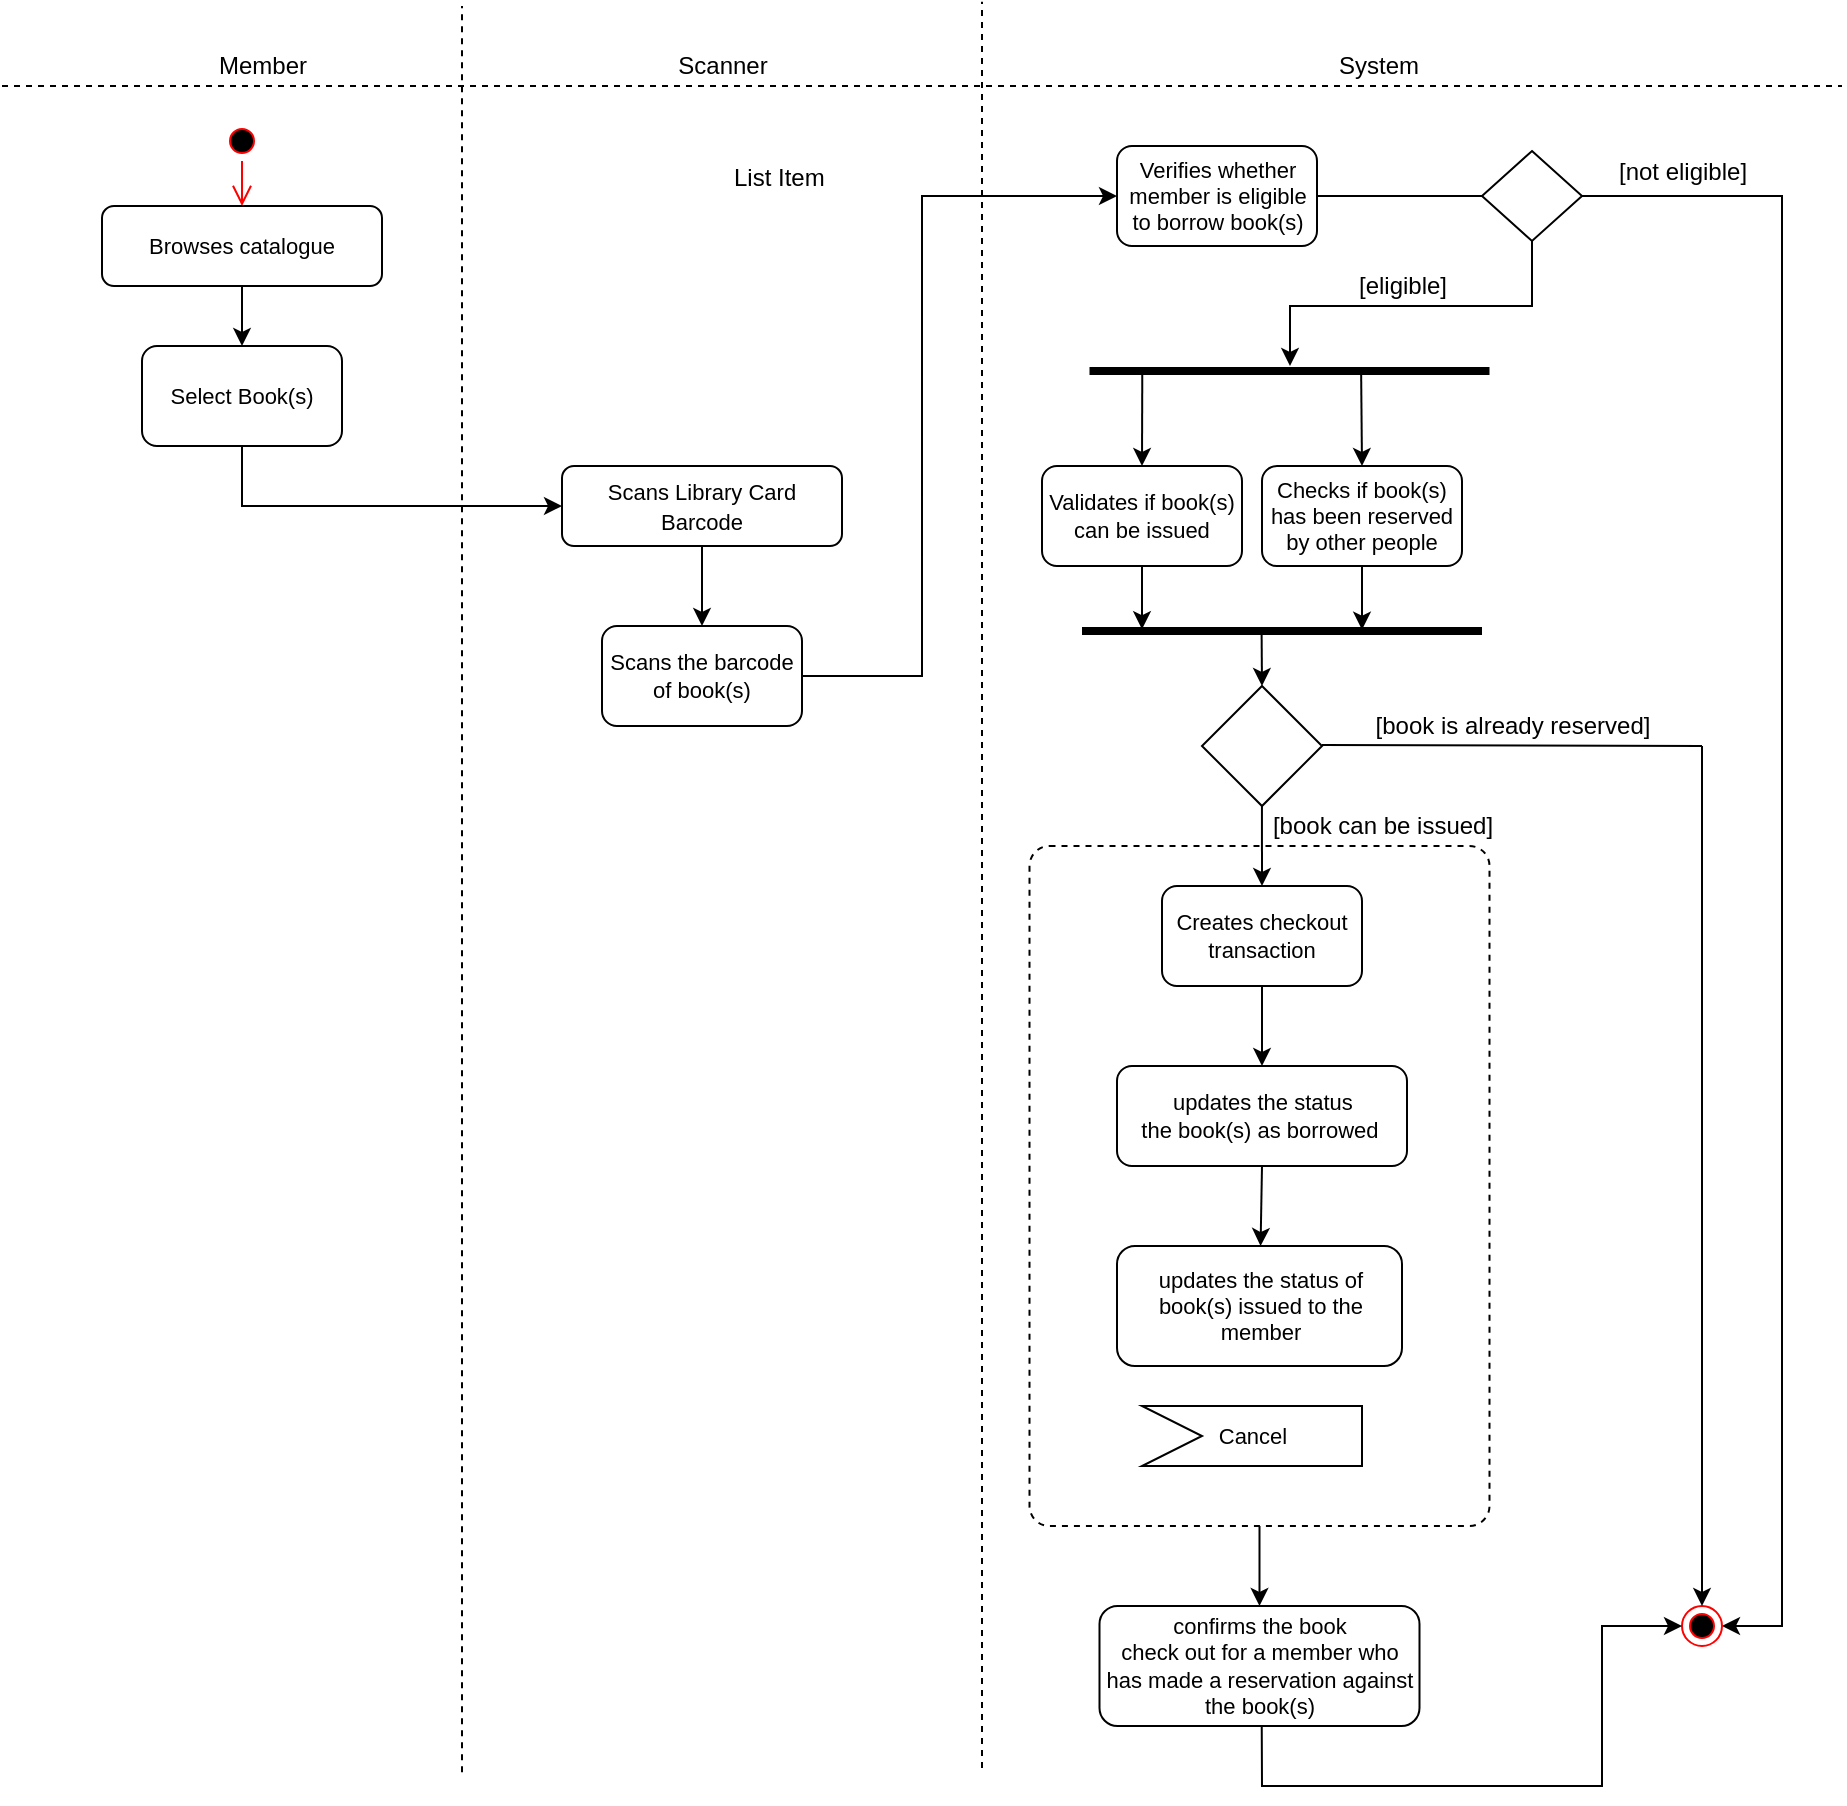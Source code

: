 <mxfile version="16.6.7" type="google"><diagram id="6FaCshzQJDbrKxGeZuJe" name="Page-1"><mxGraphModel dx="1893" dy="581" grid="1" gridSize="10" guides="1" tooltips="1" connect="1" arrows="1" fold="1" page="1" pageScale="1" pageWidth="850" pageHeight="1100" math="0" shadow="0"><root><mxCell id="0"/><mxCell id="1" parent="0"/><mxCell id="HUX32V__-FcAqJoen7F9-8" value="" style="endArrow=none;html=1;rounded=0;" parent="1" edge="1"><mxGeometry width="50" height="50" relative="1" as="geometry"><mxPoint x="390" y="190" as="sourcePoint"/><mxPoint x="390" y="190" as="targetPoint"/></mxGeometry></mxCell><mxCell id="DLc1QewgkedyBGsifPws-3" value="" style="endArrow=none;dashed=1;html=1;rounded=0;" parent="1" edge="1"><mxGeometry width="50" height="50" relative="1" as="geometry"><mxPoint x="410" y="911.053" as="sourcePoint"/><mxPoint x="410" y="27.89" as="targetPoint"/><Array as="points"><mxPoint x="410" y="67.89"/></Array></mxGeometry></mxCell><mxCell id="DLc1QewgkedyBGsifPws-7" value="" style="endArrow=none;dashed=1;html=1;rounded=0;" parent="1" edge="1"><mxGeometry width="50" height="50" relative="1" as="geometry"><mxPoint x="-80" y="70" as="sourcePoint"/><mxPoint x="840" y="70" as="targetPoint"/></mxGeometry></mxCell><mxCell id="DLc1QewgkedyBGsifPws-8" value="Member" style="text;html=1;align=center;verticalAlign=middle;resizable=0;points=[];autosize=1;strokeColor=none;fillColor=none;" parent="1" vertex="1"><mxGeometry x="20" y="50" width="60" height="20" as="geometry"/></mxCell><mxCell id="ttuaQLrMTc0FW5q0kHdx-1" value="System" style="text;html=1;align=center;verticalAlign=middle;resizable=0;points=[];autosize=1;strokeColor=none;fillColor=none;" parent="1" vertex="1"><mxGeometry x="577.5" y="50" width="60" height="20" as="geometry"/></mxCell><mxCell id="AY3pEroG8MhaVzHvOCAg-1" value="" style="ellipse;html=1;shape=startState;fillColor=#000000;strokeColor=#ff0000;" parent="1" vertex="1"><mxGeometry x="30" y="87.5" width="20" height="20" as="geometry"/></mxCell><mxCell id="AY3pEroG8MhaVzHvOCAg-2" value="" style="edgeStyle=orthogonalEdgeStyle;html=1;verticalAlign=bottom;endArrow=open;endSize=8;strokeColor=#ff0000;rounded=0;entryX=0.5;entryY=0;entryDx=0;entryDy=0;" parent="1" source="AY3pEroG8MhaVzHvOCAg-1" target="AY3pEroG8MhaVzHvOCAg-6" edge="1"><mxGeometry relative="1" as="geometry"><mxPoint x="40" y="137.5" as="targetPoint"/></mxGeometry></mxCell><mxCell id="AY3pEroG8MhaVzHvOCAg-6" value="&lt;span style=&quot;text-align: -webkit-left ; text-indent: -24px&quot;&gt;&lt;font style=&quot;font-size: 11px&quot;&gt;Browses catalogue&lt;/font&gt;&lt;/span&gt;" style="rounded=1;whiteSpace=wrap;html=1;" parent="1" vertex="1"><mxGeometry x="-30" y="130" width="140" height="40" as="geometry"/></mxCell><mxCell id="AY3pEroG8MhaVzHvOCAg-7" value="Select Book(s)" style="rounded=1;whiteSpace=wrap;html=1;fontSize=11;" parent="1" vertex="1"><mxGeometry x="-10" y="200" width="100" height="50" as="geometry"/></mxCell><mxCell id="AY3pEroG8MhaVzHvOCAg-8" value="Verifies whether member is eligible to borrow book(s)" style="rounded=1;whiteSpace=wrap;html=1;fontSize=11;" parent="1" vertex="1"><mxGeometry x="477.5" y="100" width="100" height="50" as="geometry"/></mxCell><mxCell id="AY3pEroG8MhaVzHvOCAg-9" value="Scans the barcode of book(s)" style="rounded=1;whiteSpace=wrap;html=1;fontSize=11;" parent="1" vertex="1"><mxGeometry x="220" y="340" width="100" height="50" as="geometry"/></mxCell><mxCell id="AY3pEroG8MhaVzHvOCAg-11" value="Checks if book(s) has been reserved by other people" style="rounded=1;whiteSpace=wrap;html=1;fontSize=11;" parent="1" vertex="1"><mxGeometry x="550" y="260" width="100" height="50" as="geometry"/></mxCell><mxCell id="AY3pEroG8MhaVzHvOCAg-12" value="Creates checkout transaction" style="rounded=1;whiteSpace=wrap;html=1;fontSize=11;" parent="1" vertex="1"><mxGeometry x="500" y="470" width="100" height="50" as="geometry"/></mxCell><mxCell id="AY3pEroG8MhaVzHvOCAg-13" value="&lt;span style=&quot;line-height: 107%&quot;&gt;updates the status&lt;br&gt;the book(s) as borrowed&amp;nbsp;&lt;/span&gt;" style="rounded=1;whiteSpace=wrap;html=1;fontSize=11;" parent="1" vertex="1"><mxGeometry x="477.5" y="560" width="145" height="50" as="geometry"/></mxCell><mxCell id="AY3pEroG8MhaVzHvOCAg-14" value="&lt;span style=&quot;line-height: 107%&quot;&gt;updates the status of&lt;br&gt;book(s) issued to the member&lt;/span&gt;" style="rounded=1;whiteSpace=wrap;html=1;fontSize=11;" parent="1" vertex="1"><mxGeometry x="477.5" y="650" width="142.5" height="60" as="geometry"/></mxCell><mxCell id="AY3pEroG8MhaVzHvOCAg-15" value="&lt;span style=&quot;line-height: 107%&quot;&gt;confirms the book&lt;br&gt;check out for a member who has made a reservation against the book(s)&lt;/span&gt;" style="rounded=1;whiteSpace=wrap;html=1;fontSize=11;" parent="1" vertex="1"><mxGeometry x="468.75" y="830" width="160" height="60" as="geometry"/></mxCell><mxCell id="AY3pEroG8MhaVzHvOCAg-18" value="" style="endArrow=classic;html=1;rounded=0;fontFamily=Helvetica;fontSize=11;exitX=0.5;exitY=1;exitDx=0;exitDy=0;entryX=0.5;entryY=0;entryDx=0;entryDy=0;" parent="1" source="AY3pEroG8MhaVzHvOCAg-6" target="AY3pEroG8MhaVzHvOCAg-7" edge="1"><mxGeometry width="50" height="50" relative="1" as="geometry"><mxPoint x="39.47" y="177.5" as="sourcePoint"/><mxPoint x="39" y="207.5" as="targetPoint"/></mxGeometry></mxCell><mxCell id="AY3pEroG8MhaVzHvOCAg-19" value="" style="endArrow=classic;html=1;rounded=0;fontFamily=Helvetica;fontSize=11;entryX=0;entryY=0.5;entryDx=0;entryDy=0;exitX=0.5;exitY=1;exitDx=0;exitDy=0;" parent="1" source="AY3pEroG8MhaVzHvOCAg-7" target="C32Te6vQdTs0gbuxL1RP-1" edge="1"><mxGeometry width="50" height="50" relative="1" as="geometry"><mxPoint x="39.47" y="257.5" as="sourcePoint"/><mxPoint x="40" y="287.5" as="targetPoint"/><Array as="points"><mxPoint x="40" y="280"/></Array></mxGeometry></mxCell><mxCell id="AY3pEroG8MhaVzHvOCAg-21" value="" style="edgeStyle=elbowEdgeStyle;elbow=horizontal;endArrow=classic;html=1;rounded=0;fontFamily=Helvetica;fontSize=11;entryX=0;entryY=0.5;entryDx=0;entryDy=0;exitX=1;exitY=0.5;exitDx=0;exitDy=0;" parent="1" source="AY3pEroG8MhaVzHvOCAg-9" target="AY3pEroG8MhaVzHvOCAg-8" edge="1"><mxGeometry width="50" height="50" relative="1" as="geometry"><mxPoint x="210" y="320" as="sourcePoint"/><mxPoint x="170" y="270" as="targetPoint"/><Array as="points"><mxPoint x="380" y="240"/><mxPoint x="270" y="300"/><mxPoint x="360" y="320"/></Array></mxGeometry></mxCell><mxCell id="AY3pEroG8MhaVzHvOCAg-22" value="" style="rhombus;whiteSpace=wrap;html=1;fontFamily=Helvetica;fontSize=11;" parent="1" vertex="1"><mxGeometry x="660" y="102.5" width="50" height="45" as="geometry"/></mxCell><mxCell id="AY3pEroG8MhaVzHvOCAg-24" value="" style="edgeStyle=segmentEdgeStyle;endArrow=classic;html=1;rounded=0;fontFamily=Helvetica;fontSize=11;exitX=1;exitY=0.5;exitDx=0;exitDy=0;entryX=1;entryY=0.5;entryDx=0;entryDy=0;" parent="1" source="AY3pEroG8MhaVzHvOCAg-22" target="AY3pEroG8MhaVzHvOCAg-26" edge="1"><mxGeometry width="50" height="50" relative="1" as="geometry"><mxPoint x="760" y="125.34" as="sourcePoint"/><mxPoint x="810" y="829.995" as="targetPoint"/><Array as="points"><mxPoint x="810" y="125"/><mxPoint x="810" y="840"/></Array></mxGeometry></mxCell><mxCell id="AY3pEroG8MhaVzHvOCAg-26" value="" style="ellipse;html=1;shape=endState;fillColor=#000000;strokeColor=#ff0000;fontFamily=Helvetica;fontSize=11;" parent="1" vertex="1"><mxGeometry x="760" y="830" width="20" height="20" as="geometry"/></mxCell><mxCell id="AY3pEroG8MhaVzHvOCAg-27" value="&lt;span style=&quot;font-size: 12px&quot;&gt;[not eligible]&lt;/span&gt;" style="text;html=1;align=center;verticalAlign=middle;resizable=0;points=[];autosize=1;strokeColor=none;fillColor=none;fontSize=11;fontFamily=Helvetica;" parent="1" vertex="1"><mxGeometry x="720" y="102.5" width="80" height="20" as="geometry"/></mxCell><mxCell id="AY3pEroG8MhaVzHvOCAg-33" value="" style="endArrow=classic;html=1;rounded=0;fontFamily=Helvetica;fontSize=12;exitX=0.5;exitY=1;exitDx=0;exitDy=0;" parent="1" source="AY3pEroG8MhaVzHvOCAg-22" edge="1"><mxGeometry width="50" height="50" relative="1" as="geometry"><mxPoint x="564.47" y="180" as="sourcePoint"/><mxPoint x="564" y="210" as="targetPoint"/><Array as="points"><mxPoint x="685" y="180"/><mxPoint x="564" y="180"/></Array></mxGeometry></mxCell><mxCell id="AY3pEroG8MhaVzHvOCAg-35" value="[eligible]" style="text;html=1;align=center;verticalAlign=middle;resizable=0;points=[];autosize=1;strokeColor=none;fillColor=none;fontSize=12;fontFamily=Helvetica;" parent="1" vertex="1"><mxGeometry x="590" y="160" width="60" height="20" as="geometry"/></mxCell><mxCell id="AY3pEroG8MhaVzHvOCAg-41" value="" style="endArrow=classic;html=1;rounded=0;fontFamily=Helvetica;fontSize=12;entryX=0.5;entryY=0;entryDx=0;entryDy=0;" parent="1" target="AY3pEroG8MhaVzHvOCAg-12" edge="1"><mxGeometry width="50" height="50" relative="1" as="geometry"><mxPoint x="549.97" y="430" as="sourcePoint"/><mxPoint x="549.5" y="460" as="targetPoint"/></mxGeometry></mxCell><mxCell id="AY3pEroG8MhaVzHvOCAg-42" value="" style="endArrow=classic;html=1;rounded=0;fontFamily=Helvetica;fontSize=12;entryX=0.5;entryY=0;entryDx=0;entryDy=0;" parent="1" target="AY3pEroG8MhaVzHvOCAg-13" edge="1"><mxGeometry width="50" height="50" relative="1" as="geometry"><mxPoint x="550" y="520" as="sourcePoint"/><mxPoint x="549.5" y="550" as="targetPoint"/></mxGeometry></mxCell><mxCell id="AY3pEroG8MhaVzHvOCAg-43" value="" style="endArrow=classic;html=1;rounded=0;fontFamily=Helvetica;fontSize=12;exitX=0.5;exitY=1;exitDx=0;exitDy=0;" parent="1" source="AY3pEroG8MhaVzHvOCAg-13" target="AY3pEroG8MhaVzHvOCAg-14" edge="1"><mxGeometry width="50" height="50" relative="1" as="geometry"><mxPoint x="549" y="600" as="sourcePoint"/><mxPoint x="549" y="640" as="targetPoint"/></mxGeometry></mxCell><mxCell id="AY3pEroG8MhaVzHvOCAg-47" value="" style="endArrow=classic;html=1;rounded=0;fontFamily=Helvetica;fontSize=12;entryX=0;entryY=0.5;entryDx=0;entryDy=0;exitX=0.507;exitY=1.002;exitDx=0;exitDy=0;exitPerimeter=0;" parent="1" source="AY3pEroG8MhaVzHvOCAg-15" target="AY3pEroG8MhaVzHvOCAg-26" edge="1"><mxGeometry width="50" height="50" relative="1" as="geometry"><mxPoint x="544" y="900" as="sourcePoint"/><mxPoint x="720" y="839.47" as="targetPoint"/><Array as="points"><mxPoint x="550" y="920"/><mxPoint x="720" y="920"/><mxPoint x="720" y="840"/></Array></mxGeometry></mxCell><mxCell id="AY3pEroG8MhaVzHvOCAg-54" value="" style="endArrow=classic;html=1;rounded=0;fontFamily=Helvetica;fontSize=12;entryX=0.5;entryY=0;entryDx=0;entryDy=0;" parent="1" target="AY3pEroG8MhaVzHvOCAg-26" edge="1"><mxGeometry width="50" height="50" relative="1" as="geometry"><mxPoint x="770" y="400" as="sourcePoint"/><mxPoint x="770" y="440" as="targetPoint"/></mxGeometry></mxCell><mxCell id="AY3pEroG8MhaVzHvOCAg-57" value="" style="endArrow=none;html=1;rounded=0;fontFamily=Helvetica;fontSize=12;entryX=0;entryY=0.5;entryDx=0;entryDy=0;exitX=1;exitY=0.5;exitDx=0;exitDy=0;" parent="1" source="AY3pEroG8MhaVzHvOCAg-8" target="AY3pEroG8MhaVzHvOCAg-22" edge="1"><mxGeometry width="50" height="50" relative="1" as="geometry"><mxPoint x="610" y="124.47" as="sourcePoint"/><mxPoint x="670" y="124.47" as="targetPoint"/></mxGeometry></mxCell><mxCell id="vXpkRxhsCEfNSYwunGxF-5" value="" style="line;strokeWidth=4;html=1;fontFamily=Helvetica;fontSize=12;" parent="1" vertex="1"><mxGeometry x="463.75" y="200" width="200" height="25" as="geometry"/></mxCell><mxCell id="vXpkRxhsCEfNSYwunGxF-9" value="Validates if book(s) can be issued" style="rounded=1;whiteSpace=wrap;html=1;fontSize=11;" parent="1" vertex="1"><mxGeometry x="440" y="260" width="100" height="50" as="geometry"/></mxCell><mxCell id="vXpkRxhsCEfNSYwunGxF-11" value="" style="line;strokeWidth=4;html=1;fontFamily=Helvetica;fontSize=12;" parent="1" vertex="1"><mxGeometry x="460" y="330" width="200" height="25" as="geometry"/></mxCell><mxCell id="vXpkRxhsCEfNSYwunGxF-20" value="" style="endArrow=classic;html=1;rounded=0;fontFamily=Helvetica;fontSize=12;entryX=0.5;entryY=0;entryDx=0;entryDy=0;exitX=0.449;exitY=0.504;exitDx=0;exitDy=0;exitPerimeter=0;" parent="1" source="vXpkRxhsCEfNSYwunGxF-11" target="vXpkRxhsCEfNSYwunGxF-22" edge="1"><mxGeometry width="50" height="50" relative="1" as="geometry"><mxPoint x="550" y="350" as="sourcePoint"/><mxPoint x="550" y="380" as="targetPoint"/><Array as="points"/></mxGeometry></mxCell><mxCell id="vXpkRxhsCEfNSYwunGxF-22" value="" style="rhombus;whiteSpace=wrap;html=1;fontFamily=Helvetica;fontSize=12;strokeWidth=1;" parent="1" vertex="1"><mxGeometry x="520" y="370" width="60" height="60" as="geometry"/></mxCell><mxCell id="vXpkRxhsCEfNSYwunGxF-24" value="" style="endArrow=classic;html=1;rounded=0;fontFamily=Helvetica;fontSize=12;entryX=0.5;entryY=0;entryDx=0;entryDy=0;exitX=0.5;exitY=1;exitDx=0;exitDy=0;" parent="1" source="vXpkRxhsCEfNSYwunGxF-29" target="AY3pEroG8MhaVzHvOCAg-15" edge="1"><mxGeometry width="50" height="50" relative="1" as="geometry"><mxPoint x="547" y="700" as="sourcePoint"/><mxPoint x="547" y="740" as="targetPoint"/></mxGeometry></mxCell><mxCell id="vXpkRxhsCEfNSYwunGxF-25" value="" style="endArrow=none;html=1;rounded=0;fontFamily=Helvetica;fontSize=12;strokeColor=#000000;" parent="1" edge="1"><mxGeometry width="50" height="50" relative="1" as="geometry"><mxPoint x="580" y="399.5" as="sourcePoint"/><mxPoint x="770" y="400" as="targetPoint"/></mxGeometry></mxCell><mxCell id="vXpkRxhsCEfNSYwunGxF-27" value="[book is already reserved]" style="text;html=1;align=center;verticalAlign=middle;resizable=0;points=[];autosize=1;strokeColor=none;fillColor=none;fontSize=12;fontFamily=Helvetica;" parent="1" vertex="1"><mxGeometry x="600" y="380" width="150" height="20" as="geometry"/></mxCell><mxCell id="vXpkRxhsCEfNSYwunGxF-28" value="[book can be issued]" style="text;html=1;align=center;verticalAlign=middle;resizable=0;points=[];autosize=1;strokeColor=none;fillColor=none;fontSize=12;fontFamily=Helvetica;" parent="1" vertex="1"><mxGeometry x="545" y="430" width="130" height="20" as="geometry"/></mxCell><mxCell id="vXpkRxhsCEfNSYwunGxF-29" value="" style="html=1;align=center;verticalAlign=top;rounded=1;absoluteArcSize=1;arcSize=20;dashed=1;fontFamily=Helvetica;fontSize=12;strokeWidth=1;fillColor=none;" parent="1" vertex="1"><mxGeometry x="433.75" y="450" width="230" height="340" as="geometry"/></mxCell><mxCell id="C32Te6vQdTs0gbuxL1RP-1" value="&lt;span style=&quot;text-align: -webkit-left ; text-indent: -24px&quot;&gt;&lt;font style=&quot;font-size: 11px&quot;&gt;Scans Library Card Barcode&lt;/font&gt;&lt;/span&gt;" style="rounded=1;whiteSpace=wrap;html=1;" parent="1" vertex="1"><mxGeometry x="200" y="260" width="140" height="40" as="geometry"/></mxCell><mxCell id="C32Te6vQdTs0gbuxL1RP-2" value="" style="endArrow=classic;html=1;rounded=0;entryX=0.5;entryY=0;entryDx=0;entryDy=0;exitX=0.5;exitY=1;exitDx=0;exitDy=0;" parent="1" source="C32Te6vQdTs0gbuxL1RP-1" target="AY3pEroG8MhaVzHvOCAg-9" edge="1"><mxGeometry width="50" height="50" relative="1" as="geometry"><mxPoint x="-50" y="420" as="sourcePoint"/><mxPoint y="370" as="targetPoint"/></mxGeometry></mxCell><mxCell id="C32Te6vQdTs0gbuxL1RP-3" value="" style="endArrow=none;dashed=1;html=1;rounded=0;" parent="1" edge="1"><mxGeometry width="50" height="50" relative="1" as="geometry"><mxPoint x="150" y="913.163" as="sourcePoint"/><mxPoint x="150" y="30.0" as="targetPoint"/><Array as="points"><mxPoint x="150" y="70"/></Array></mxGeometry></mxCell><mxCell id="C32Te6vQdTs0gbuxL1RP-4" value="Scanner" style="text;html=1;align=center;verticalAlign=middle;resizable=0;points=[];autosize=1;strokeColor=none;fillColor=none;" parent="1" vertex="1"><mxGeometry x="250" y="50" width="60" height="20" as="geometry"/></mxCell><mxCell id="C32Te6vQdTs0gbuxL1RP-6" value="&lt;font style=&quot;font-size: 11px&quot;&gt;Cancel&lt;/font&gt;" style="html=1;shadow=0;dashed=0;align=center;verticalAlign=middle;shape=mxgraph.arrows2.arrow;dy=0;dx=0;notch=30;fontFamily=Helvetica;" parent="1" vertex="1"><mxGeometry x="490" y="730" width="110" height="30" as="geometry"/></mxCell><mxCell id="0MOXE8N2NdOwPfzZm8C--1" value="" style="endArrow=classic;html=1;rounded=0;entryX=0.5;entryY=0;entryDx=0;entryDy=0;exitX=0.132;exitY=0.465;exitDx=0;exitDy=0;exitPerimeter=0;" parent="1" source="vXpkRxhsCEfNSYwunGxF-5" target="vXpkRxhsCEfNSYwunGxF-9" edge="1"><mxGeometry width="50" height="50" relative="1" as="geometry"><mxPoint x="450" y="210" as="sourcePoint"/><mxPoint x="500" y="160" as="targetPoint"/></mxGeometry></mxCell><mxCell id="0MOXE8N2NdOwPfzZm8C--2" value="" style="endArrow=classic;html=1;rounded=0;entryX=0.5;entryY=0;entryDx=0;entryDy=0;exitX=0.679;exitY=0.456;exitDx=0;exitDy=0;exitPerimeter=0;" parent="1" source="vXpkRxhsCEfNSYwunGxF-5" target="AY3pEroG8MhaVzHvOCAg-11" edge="1"><mxGeometry width="50" height="50" relative="1" as="geometry"><mxPoint x="563.76" y="211.625" as="sourcePoint"/><mxPoint x="563.61" y="260" as="targetPoint"/></mxGeometry></mxCell><mxCell id="0MOXE8N2NdOwPfzZm8C--3" value="" style="endArrow=classic;html=1;rounded=0;entryX=0.15;entryY=0.465;entryDx=0;entryDy=0;exitX=0.5;exitY=1;exitDx=0;exitDy=0;entryPerimeter=0;" parent="1" source="vXpkRxhsCEfNSYwunGxF-9" target="vXpkRxhsCEfNSYwunGxF-11" edge="1"><mxGeometry width="50" height="50" relative="1" as="geometry"><mxPoint x="510.15" y="281.625" as="sourcePoint"/><mxPoint x="510" y="330" as="targetPoint"/></mxGeometry></mxCell><mxCell id="0MOXE8N2NdOwPfzZm8C--4" value="" style="endArrow=classic;html=1;rounded=0;entryX=0.7;entryY=0.474;entryDx=0;entryDy=0;exitX=0.5;exitY=1;exitDx=0;exitDy=0;entryPerimeter=0;" parent="1" source="AY3pEroG8MhaVzHvOCAg-11" target="vXpkRxhsCEfNSYwunGxF-11" edge="1"><mxGeometry width="50" height="50" relative="1" as="geometry"><mxPoint x="560.01" y="291.625" as="sourcePoint"/><mxPoint x="559.86" y="340" as="targetPoint"/></mxGeometry></mxCell><mxCell id="vs2iOzm5mmweTM40uEmx-1" value="List Item" style="text;strokeColor=none;fillColor=none;align=left;verticalAlign=middle;spacingLeft=4;spacingRight=4;overflow=hidden;points=[[0,0.5],[1,0.5]];portConstraint=eastwest;rotatable=0;" vertex="1" parent="1"><mxGeometry x="280" y="100" width="80" height="30" as="geometry"/></mxCell></root></mxGraphModel></diagram></mxfile>